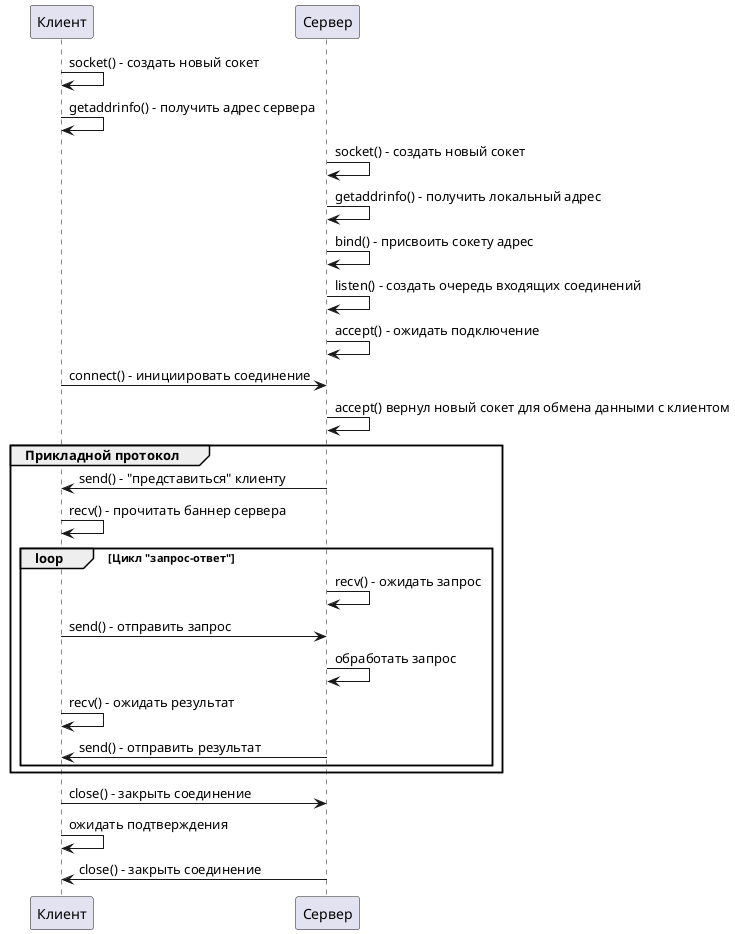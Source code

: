 @startuml

Клиент -> Клиент : socket() - создать новый сокет
Клиент -> Клиент : getaddrinfo() - получить адрес сервера

Сервер -> Сервер : socket() - создать новый сокет
Сервер -> Сервер : getaddrinfo() - получить локальный адрес
Сервер -> Сервер : bind() - присвоить сокету адрес
Сервер -> Сервер : listen() - создать очередь входящих соединений
Сервер -> Сервер : accept() - ожидать подключение

Клиент -> Сервер : connect() - инициировать соединение
Сервер -> Сервер : accept() вернул новый сокет для обмена данными с клиентом

group Прикладной протокол
  Клиент <- Сервер : send() - "представиться" клиенту
  Клиент -> Клиент : recv() - прочитать баннер сервера
  loop Цикл "запрос-ответ"
    Сервер -> Сервер : recv() - ожидать запрос
    Клиент -> Сервер : send() - отправить запрос
    Сервер -> Сервер : обработать запрос
    Клиент -> Клиент : recv() - ожидать результат
    Сервер -> Клиент : send() - отправить результат
  end
end

Клиент -> Сервер : close() - закрыть соединение
Клиент -> Клиент : ожидать подтверждения
Сервер -> Клиент : close() - закрыть соединение

@enduml
